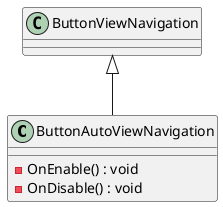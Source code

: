@startuml
class ButtonAutoViewNavigation {
    - OnEnable() : void
    - OnDisable() : void
}
ButtonViewNavigation <|-- ButtonAutoViewNavigation
@enduml
